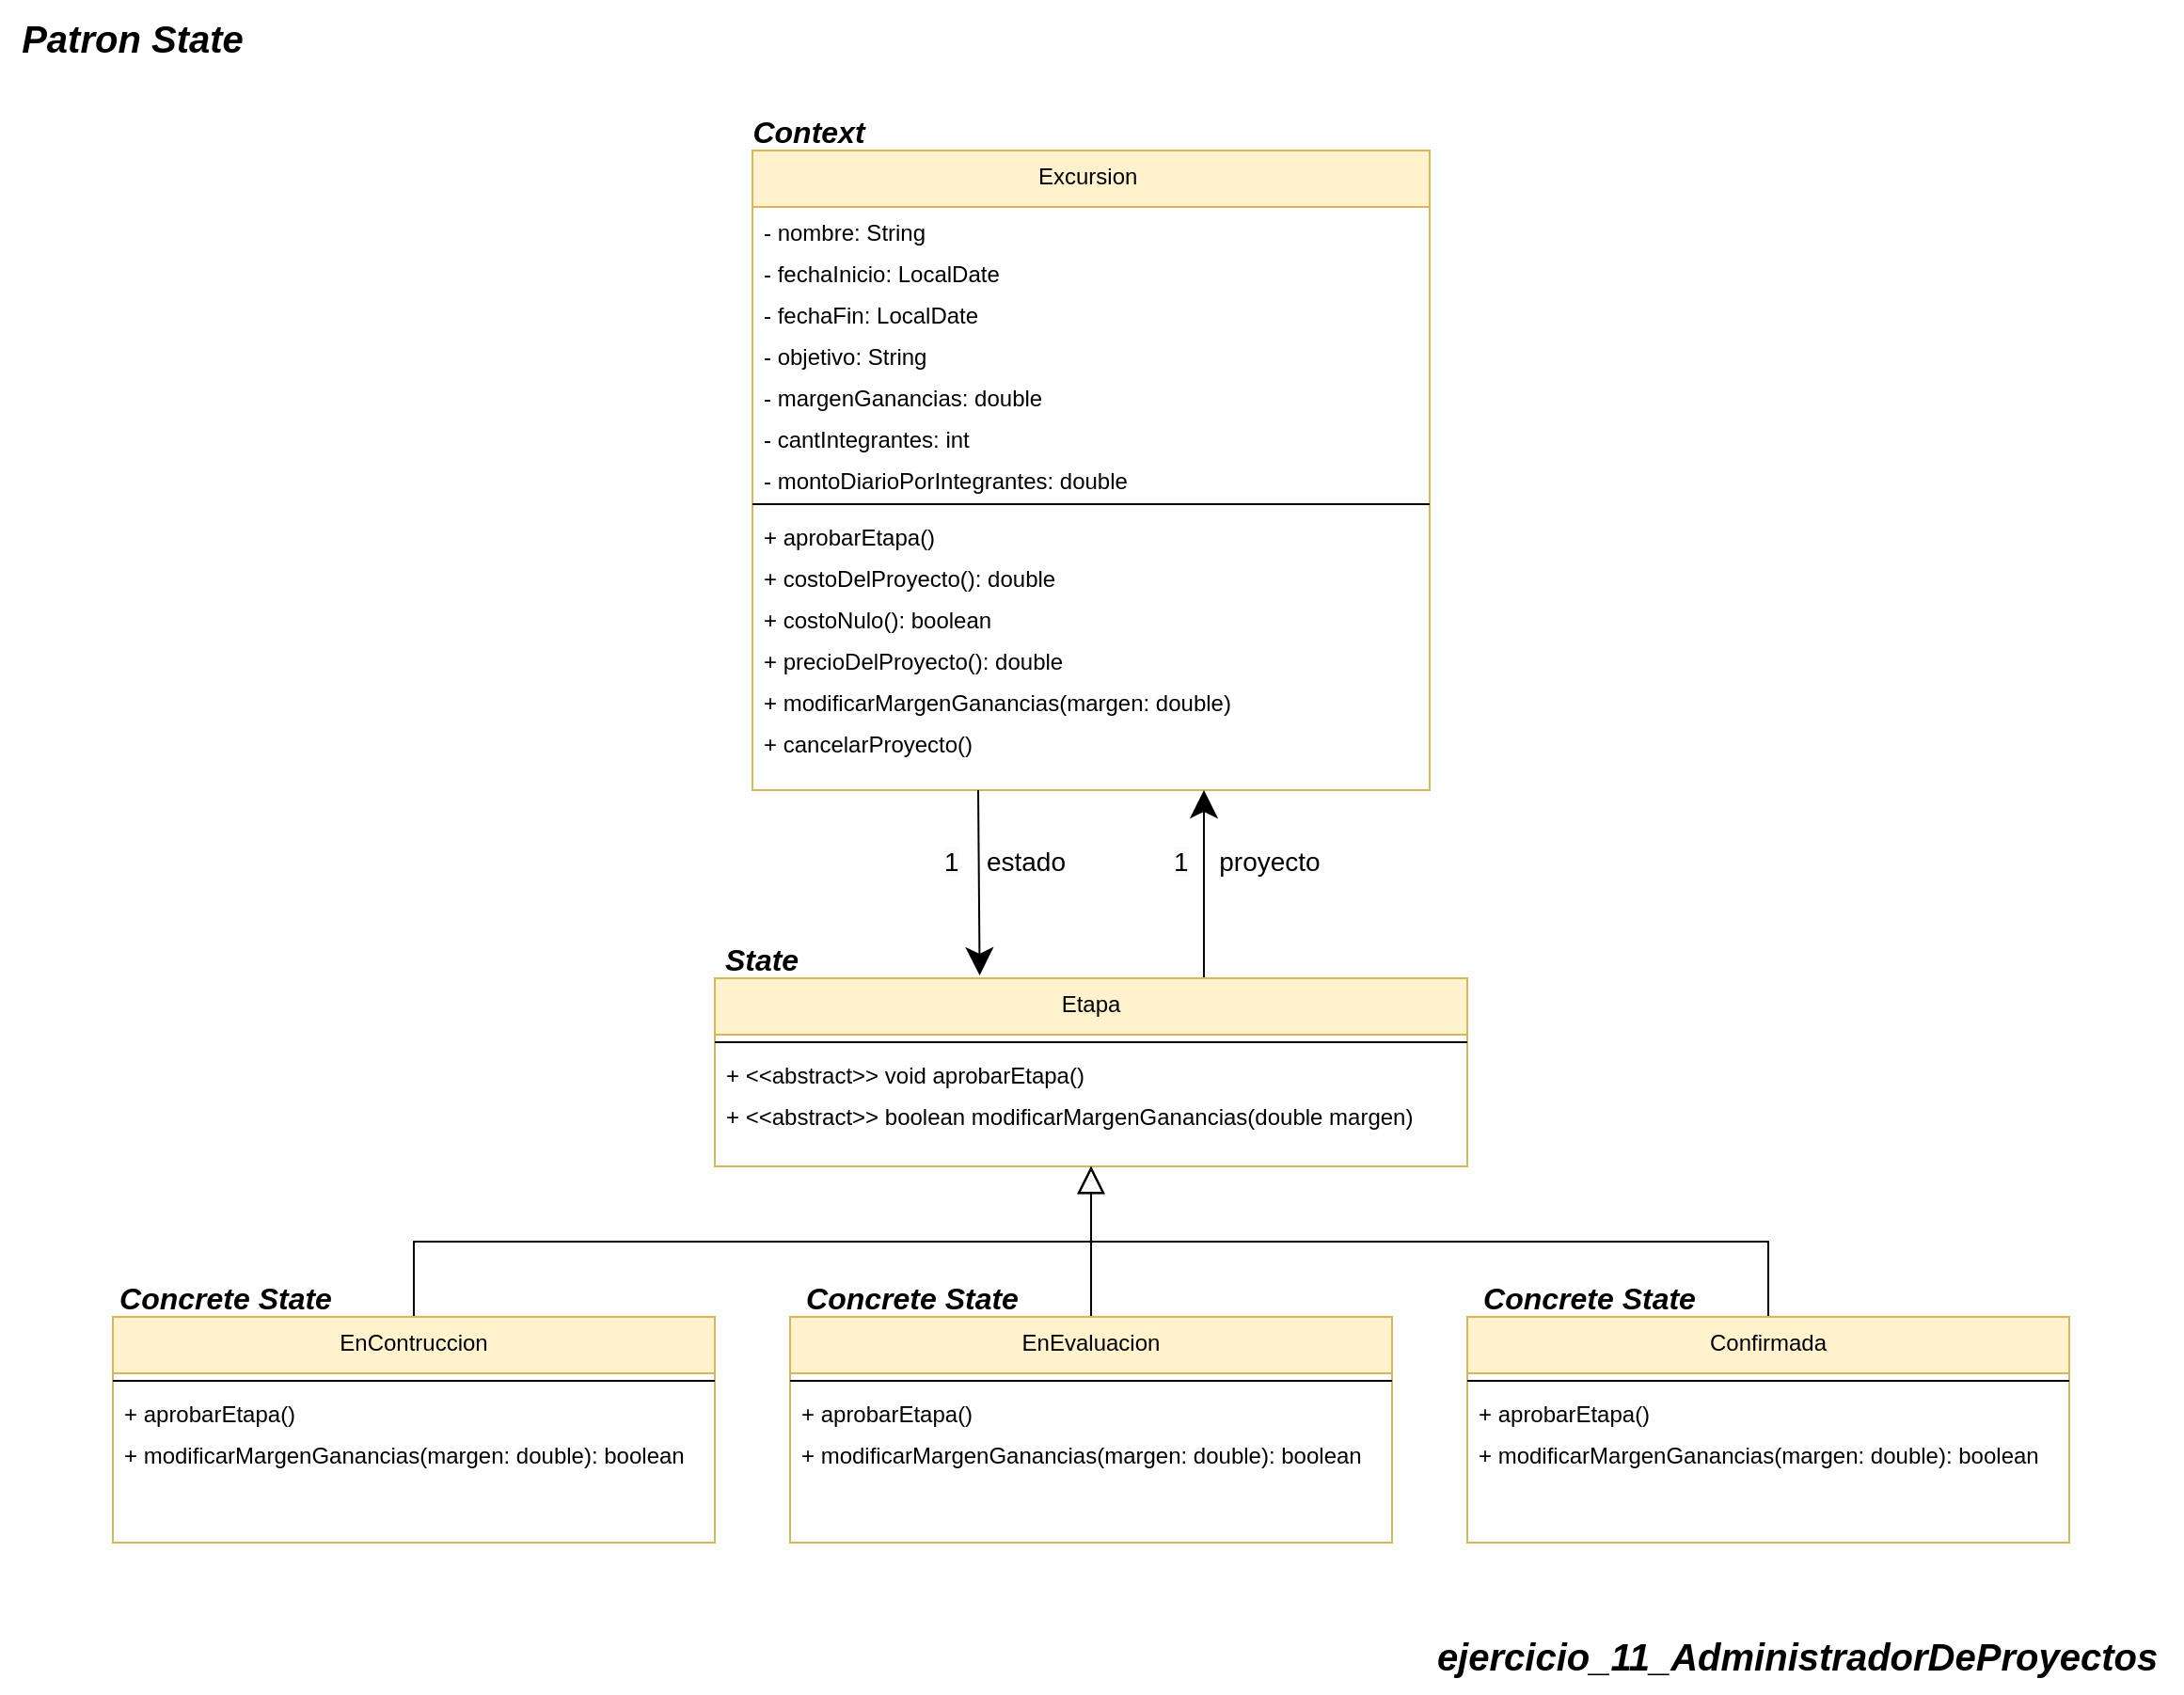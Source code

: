 <mxfile version="24.4.0" type="google">
  <diagram name="Page-1" id="B9a-ZprUISSZMObUXDbv">
    <mxGraphModel grid="1" page="1" gridSize="10" guides="1" tooltips="1" connect="1" arrows="1" fold="1" pageScale="1" pageWidth="850" pageHeight="1100" math="0" shadow="0">
      <root>
        <mxCell id="0" />
        <mxCell id="1" parent="0" />
        <mxCell id="Ix10CHFQ8VX_-DtBF8Sb-17" value="&lt;span style=&quot;font-size: 20px;&quot;&gt;&lt;b&gt;&lt;i&gt;ejercicio_11_AdministradorDeProyectos&lt;/i&gt;&lt;/b&gt;&lt;/span&gt;" style="text;html=1;align=center;verticalAlign=middle;resizable=0;points=[];autosize=1;strokeColor=none;fillColor=none;" vertex="1" parent="1">
          <mxGeometry x="830" y="-2360" width="410" height="40" as="geometry" />
        </mxCell>
        <mxCell id="Ix10CHFQ8VX_-DtBF8Sb-59" value="&lt;font style=&quot;font-size: 16px;&quot;&gt;&lt;b style=&quot;font-size: 16px;&quot;&gt;&lt;i style=&quot;font-size: 16px;&quot;&gt;Concrete State&lt;/i&gt;&lt;/b&gt;&lt;/font&gt;" style="text;html=1;align=center;verticalAlign=middle;whiteSpace=wrap;rounded=0;fontSize=16;" vertex="1" parent="1">
          <mxGeometry x="140" y="-2540" width="120" height="20" as="geometry" />
        </mxCell>
        <mxCell id="Ix10CHFQ8VX_-DtBF8Sb-60" value="&lt;font style=&quot;font-size: 16px;&quot;&gt;&lt;b style=&quot;font-size: 16px;&quot;&gt;&lt;i style=&quot;font-size: 16px;&quot;&gt;State&lt;/i&gt;&lt;/b&gt;&lt;/font&gt;" style="text;html=1;align=center;verticalAlign=middle;whiteSpace=wrap;rounded=0;fontSize=16;" vertex="1" parent="1">
          <mxGeometry x="460" y="-2720" width="50" height="20" as="geometry" />
        </mxCell>
        <mxCell id="Ix10CHFQ8VX_-DtBF8Sb-62" value="Excursion &#xa;" style="swimlane;fontStyle=0;align=center;verticalAlign=top;childLayout=stackLayout;horizontal=1;startSize=30;horizontalStack=0;resizeParent=1;resizeLast=0;collapsible=1;marginBottom=0;rounded=0;shadow=0;strokeWidth=1;fillColor=#fff2cc;strokeColor=#d6b656;" vertex="1" parent="1">
          <mxGeometry x="480" y="-3140" width="360" height="340" as="geometry">
            <mxRectangle x="110" y="-20" width="160" height="26" as="alternateBounds" />
          </mxGeometry>
        </mxCell>
        <mxCell id="Ix10CHFQ8VX_-DtBF8Sb-63" value="- nombre: String" style="text;align=left;verticalAlign=top;spacingLeft=4;spacingRight=4;overflow=hidden;rotatable=0;points=[[0,0.5],[1,0.5]];portConstraint=eastwest;rounded=0;shadow=0;html=0;" vertex="1" parent="Ix10CHFQ8VX_-DtBF8Sb-62">
          <mxGeometry y="30" width="360" height="22" as="geometry" />
        </mxCell>
        <mxCell id="Ix10CHFQ8VX_-DtBF8Sb-64" value="- fechaInicio: LocalDate" style="text;align=left;verticalAlign=top;spacingLeft=4;spacingRight=4;overflow=hidden;rotatable=0;points=[[0,0.5],[1,0.5]];portConstraint=eastwest;rounded=0;shadow=0;html=0;" vertex="1" parent="Ix10CHFQ8VX_-DtBF8Sb-62">
          <mxGeometry y="52" width="360" height="22" as="geometry" />
        </mxCell>
        <mxCell id="Ix10CHFQ8VX_-DtBF8Sb-65" value="- fechaFin: LocalDate" style="text;align=left;verticalAlign=top;spacingLeft=4;spacingRight=4;overflow=hidden;rotatable=0;points=[[0,0.5],[1,0.5]];portConstraint=eastwest;rounded=0;shadow=0;html=0;" vertex="1" parent="Ix10CHFQ8VX_-DtBF8Sb-62">
          <mxGeometry y="74" width="360" height="22" as="geometry" />
        </mxCell>
        <mxCell id="Ix10CHFQ8VX_-DtBF8Sb-66" value="- objetivo: String" style="text;align=left;verticalAlign=top;spacingLeft=4;spacingRight=4;overflow=hidden;rotatable=0;points=[[0,0.5],[1,0.5]];portConstraint=eastwest;rounded=0;shadow=0;html=0;" vertex="1" parent="Ix10CHFQ8VX_-DtBF8Sb-62">
          <mxGeometry y="96" width="360" height="22" as="geometry" />
        </mxCell>
        <mxCell id="Ix10CHFQ8VX_-DtBF8Sb-67" value="- margenGanancias: double" style="text;align=left;verticalAlign=top;spacingLeft=4;spacingRight=4;overflow=hidden;rotatable=0;points=[[0,0.5],[1,0.5]];portConstraint=eastwest;rounded=0;shadow=0;html=0;" vertex="1" parent="Ix10CHFQ8VX_-DtBF8Sb-62">
          <mxGeometry y="118" width="360" height="22" as="geometry" />
        </mxCell>
        <mxCell id="Ix10CHFQ8VX_-DtBF8Sb-68" value="- cantIntegrantes: int" style="text;align=left;verticalAlign=top;spacingLeft=4;spacingRight=4;overflow=hidden;rotatable=0;points=[[0,0.5],[1,0.5]];portConstraint=eastwest;rounded=0;shadow=0;html=0;" vertex="1" parent="Ix10CHFQ8VX_-DtBF8Sb-62">
          <mxGeometry y="140" width="360" height="22" as="geometry" />
        </mxCell>
        <mxCell id="Ix10CHFQ8VX_-DtBF8Sb-69" value="- montoDiarioPorIntegrantes: double" style="text;align=left;verticalAlign=top;spacingLeft=4;spacingRight=4;overflow=hidden;rotatable=0;points=[[0,0.5],[1,0.5]];portConstraint=eastwest;rounded=0;shadow=0;html=0;" vertex="1" parent="Ix10CHFQ8VX_-DtBF8Sb-62">
          <mxGeometry y="162" width="360" height="22" as="geometry" />
        </mxCell>
        <mxCell id="Ix10CHFQ8VX_-DtBF8Sb-70" value="" style="line;html=1;strokeWidth=1;align=left;verticalAlign=middle;spacingTop=-1;spacingLeft=3;spacingRight=3;rotatable=0;labelPosition=right;points=[];portConstraint=eastwest;" vertex="1" parent="Ix10CHFQ8VX_-DtBF8Sb-62">
          <mxGeometry y="184" width="360" height="8" as="geometry" />
        </mxCell>
        <mxCell id="Ix10CHFQ8VX_-DtBF8Sb-71" value="+ aprobarEtapa()" style="text;align=left;verticalAlign=top;spacingLeft=4;spacingRight=4;overflow=hidden;rotatable=0;points=[[0,0.5],[1,0.5]];portConstraint=eastwest;rounded=0;shadow=0;html=0;" vertex="1" parent="Ix10CHFQ8VX_-DtBF8Sb-62">
          <mxGeometry y="192" width="360" height="22" as="geometry" />
        </mxCell>
        <mxCell id="Ix10CHFQ8VX_-DtBF8Sb-72" value="+ costoDelProyecto(): double" style="text;align=left;verticalAlign=top;spacingLeft=4;spacingRight=4;overflow=hidden;rotatable=0;points=[[0,0.5],[1,0.5]];portConstraint=eastwest;rounded=0;shadow=0;html=0;" vertex="1" parent="Ix10CHFQ8VX_-DtBF8Sb-62">
          <mxGeometry y="214" width="360" height="22" as="geometry" />
        </mxCell>
        <mxCell id="Ix10CHFQ8VX_-DtBF8Sb-73" value="+ costoNulo(): boolean" style="text;align=left;verticalAlign=top;spacingLeft=4;spacingRight=4;overflow=hidden;rotatable=0;points=[[0,0.5],[1,0.5]];portConstraint=eastwest;rounded=0;shadow=0;html=0;" vertex="1" parent="Ix10CHFQ8VX_-DtBF8Sb-62">
          <mxGeometry y="236" width="360" height="22" as="geometry" />
        </mxCell>
        <mxCell id="Ix10CHFQ8VX_-DtBF8Sb-75" value="+ precioDelProyecto(): double" style="text;align=left;verticalAlign=top;spacingLeft=4;spacingRight=4;overflow=hidden;rotatable=0;points=[[0,0.5],[1,0.5]];portConstraint=eastwest;rounded=0;shadow=0;html=0;" vertex="1" parent="Ix10CHFQ8VX_-DtBF8Sb-62">
          <mxGeometry y="258" width="360" height="22" as="geometry" />
        </mxCell>
        <mxCell id="Ix10CHFQ8VX_-DtBF8Sb-76" value="+ modificarMargenGanancias(margen: double)" style="text;align=left;verticalAlign=top;spacingLeft=4;spacingRight=4;overflow=hidden;rotatable=0;points=[[0,0.5],[1,0.5]];portConstraint=eastwest;rounded=0;shadow=0;html=0;" vertex="1" parent="Ix10CHFQ8VX_-DtBF8Sb-62">
          <mxGeometry y="280" width="360" height="22" as="geometry" />
        </mxCell>
        <mxCell id="Ix10CHFQ8VX_-DtBF8Sb-77" value="+ cancelarProyecto()" style="text;align=left;verticalAlign=top;spacingLeft=4;spacingRight=4;overflow=hidden;rotatable=0;points=[[0,0.5],[1,0.5]];portConstraint=eastwest;rounded=0;shadow=0;html=0;" vertex="1" parent="Ix10CHFQ8VX_-DtBF8Sb-62">
          <mxGeometry y="302" width="360" height="22" as="geometry" />
        </mxCell>
        <mxCell id="Ix10CHFQ8VX_-DtBF8Sb-95" style="edgeStyle=orthogonalEdgeStyle;rounded=0;orthogonalLoop=1;jettySize=auto;html=1;endSize=12;startSize=12;" edge="1" parent="1" source="Ix10CHFQ8VX_-DtBF8Sb-80" target="Ix10CHFQ8VX_-DtBF8Sb-62">
          <mxGeometry relative="1" as="geometry">
            <Array as="points">
              <mxPoint x="720" y="-2760" />
              <mxPoint x="720" y="-2760" />
            </Array>
          </mxGeometry>
        </mxCell>
        <mxCell id="Ix10CHFQ8VX_-DtBF8Sb-80" value="Etapa&#xa;" style="swimlane;fontStyle=0;align=center;verticalAlign=top;childLayout=stackLayout;horizontal=1;startSize=30;horizontalStack=0;resizeParent=1;resizeLast=0;collapsible=1;marginBottom=0;rounded=0;shadow=0;strokeWidth=1;fillColor=#fff2cc;strokeColor=#d6b656;" vertex="1" parent="1">
          <mxGeometry x="460" y="-2700" width="400" height="100" as="geometry">
            <mxRectangle x="110" y="-20" width="160" height="26" as="alternateBounds" />
          </mxGeometry>
        </mxCell>
        <mxCell id="Ix10CHFQ8VX_-DtBF8Sb-88" value="" style="line;html=1;strokeWidth=1;align=left;verticalAlign=middle;spacingTop=-1;spacingLeft=3;spacingRight=3;rotatable=0;labelPosition=right;points=[];portConstraint=eastwest;" vertex="1" parent="Ix10CHFQ8VX_-DtBF8Sb-80">
          <mxGeometry y="30" width="400" height="8" as="geometry" />
        </mxCell>
        <mxCell id="Ix10CHFQ8VX_-DtBF8Sb-93" value="+ &lt;&lt;abstract&gt;&gt; void aprobarEtapa()" style="text;align=left;verticalAlign=top;spacingLeft=4;spacingRight=4;overflow=hidden;rotatable=0;points=[[0,0.5],[1,0.5]];portConstraint=eastwest;rounded=0;shadow=0;html=0;" vertex="1" parent="Ix10CHFQ8VX_-DtBF8Sb-80">
          <mxGeometry y="38" width="400" height="22" as="geometry" />
        </mxCell>
        <mxCell id="Ix10CHFQ8VX_-DtBF8Sb-94" value="+ &lt;&lt;abstract&gt;&gt; boolean modificarMargenGanancias(double margen)" style="text;align=left;verticalAlign=top;spacingLeft=4;spacingRight=4;overflow=hidden;rotatable=0;points=[[0,0.5],[1,0.5]];portConstraint=eastwest;rounded=0;shadow=0;html=0;" vertex="1" parent="Ix10CHFQ8VX_-DtBF8Sb-80">
          <mxGeometry y="60" width="400" height="22" as="geometry" />
        </mxCell>
        <mxCell id="Ix10CHFQ8VX_-DtBF8Sb-96" style="edgeStyle=orthogonalEdgeStyle;rounded=0;orthogonalLoop=1;jettySize=auto;html=1;entryX=0.352;entryY=-0.015;entryDx=0;entryDy=0;entryPerimeter=0;endSize=12;startSize=12;" edge="1" parent="1" target="Ix10CHFQ8VX_-DtBF8Sb-80">
          <mxGeometry relative="1" as="geometry">
            <mxPoint x="600" y="-2800" as="sourcePoint" />
            <mxPoint x="610" y="-2820" as="targetPoint" />
            <Array as="points">
              <mxPoint x="601" y="-2800" />
            </Array>
          </mxGeometry>
        </mxCell>
        <mxCell id="Ix10CHFQ8VX_-DtBF8Sb-97" value="proyecto" style="text;html=1;align=center;verticalAlign=middle;whiteSpace=wrap;rounded=0;fontSize=14;" vertex="1" parent="1">
          <mxGeometry x="720" y="-2770" width="70" height="15" as="geometry" />
        </mxCell>
        <mxCell id="Ix10CHFQ8VX_-DtBF8Sb-98" value="&lt;span style=&quot;color: rgb(0, 0, 0); font-family: Helvetica; font-size: 14px; font-style: normal; font-variant-ligatures: normal; font-variant-caps: normal; font-weight: 400; letter-spacing: normal; orphans: 2; text-align: center; text-indent: 0px; text-transform: none; widows: 2; word-spacing: 0px; -webkit-text-stroke-width: 0px; white-space: normal; background-color: rgb(251, 251, 251); text-decoration-thickness: initial; text-decoration-style: initial; text-decoration-color: initial; display: inline !important; float: none;&quot;&gt;1&lt;/span&gt;" style="text;whiteSpace=wrap;html=1;" vertex="1" parent="1">
          <mxGeometry x="702.25" y="-2777.5" width="17.75" height="30" as="geometry" />
        </mxCell>
        <mxCell id="Ix10CHFQ8VX_-DtBF8Sb-101" value="estado" style="text;html=1;align=center;verticalAlign=middle;whiteSpace=wrap;rounded=0;fontSize=14;" vertex="1" parent="1">
          <mxGeometry x="591.25" y="-2770" width="68.75" height="15" as="geometry" />
        </mxCell>
        <mxCell id="Ix10CHFQ8VX_-DtBF8Sb-102" value="&lt;span style=&quot;color: rgb(0, 0, 0); font-family: Helvetica; font-size: 14px; font-style: normal; font-variant-ligatures: normal; font-variant-caps: normal; font-weight: 400; letter-spacing: normal; orphans: 2; text-align: center; text-indent: 0px; text-transform: none; widows: 2; word-spacing: 0px; -webkit-text-stroke-width: 0px; white-space: normal; background-color: rgb(251, 251, 251); text-decoration-thickness: initial; text-decoration-style: initial; text-decoration-color: initial; display: inline !important; float: none;&quot;&gt;1&lt;/span&gt;" style="text;whiteSpace=wrap;html=1;" vertex="1" parent="1">
          <mxGeometry x="580" y="-2777.5" width="16.5" height="30" as="geometry" />
        </mxCell>
        <mxCell id="Ix10CHFQ8VX_-DtBF8Sb-119" style="edgeStyle=orthogonalEdgeStyle;rounded=0;orthogonalLoop=1;jettySize=auto;html=1;endSize=12;startSize=12;endArrow=block;endFill=0;" edge="1" parent="1" source="Ix10CHFQ8VX_-DtBF8Sb-104" target="Ix10CHFQ8VX_-DtBF8Sb-80">
          <mxGeometry relative="1" as="geometry">
            <Array as="points">
              <mxPoint x="300" y="-2560" />
              <mxPoint x="660" y="-2560" />
            </Array>
          </mxGeometry>
        </mxCell>
        <mxCell id="Ix10CHFQ8VX_-DtBF8Sb-104" value="EnContruccion&#xa;" style="swimlane;fontStyle=0;align=center;verticalAlign=top;childLayout=stackLayout;horizontal=1;startSize=30;horizontalStack=0;resizeParent=1;resizeLast=0;collapsible=1;marginBottom=0;rounded=0;shadow=0;strokeWidth=1;fillColor=#fff2cc;strokeColor=#d6b656;" vertex="1" parent="1">
          <mxGeometry x="140" y="-2520" width="320" height="120" as="geometry">
            <mxRectangle x="110" y="-20" width="160" height="26" as="alternateBounds" />
          </mxGeometry>
        </mxCell>
        <mxCell id="Ix10CHFQ8VX_-DtBF8Sb-106" value="" style="line;html=1;strokeWidth=1;align=left;verticalAlign=middle;spacingTop=-1;spacingLeft=3;spacingRight=3;rotatable=0;labelPosition=right;points=[];portConstraint=eastwest;" vertex="1" parent="Ix10CHFQ8VX_-DtBF8Sb-104">
          <mxGeometry y="30" width="320" height="8" as="geometry" />
        </mxCell>
        <mxCell id="Ix10CHFQ8VX_-DtBF8Sb-107" value="+ aprobarEtapa()" style="text;align=left;verticalAlign=top;spacingLeft=4;spacingRight=4;overflow=hidden;rotatable=0;points=[[0,0.5],[1,0.5]];portConstraint=eastwest;rounded=0;shadow=0;html=0;" vertex="1" parent="Ix10CHFQ8VX_-DtBF8Sb-104">
          <mxGeometry y="38" width="320" height="22" as="geometry" />
        </mxCell>
        <mxCell id="Ix10CHFQ8VX_-DtBF8Sb-108" value="+ modificarMargenGanancias(margen: double): boolean" style="text;align=left;verticalAlign=top;spacingLeft=4;spacingRight=4;overflow=hidden;rotatable=0;points=[[0,0.5],[1,0.5]];portConstraint=eastwest;rounded=0;shadow=0;html=0;" vertex="1" parent="Ix10CHFQ8VX_-DtBF8Sb-104">
          <mxGeometry y="60" width="320" height="22" as="geometry" />
        </mxCell>
        <mxCell id="Ix10CHFQ8VX_-DtBF8Sb-120" style="edgeStyle=orthogonalEdgeStyle;rounded=0;orthogonalLoop=1;jettySize=auto;html=1;endSize=12;startSize=12;endArrow=block;endFill=0;" edge="1" parent="1" source="Ix10CHFQ8VX_-DtBF8Sb-109" target="Ix10CHFQ8VX_-DtBF8Sb-80">
          <mxGeometry relative="1" as="geometry" />
        </mxCell>
        <mxCell id="Ix10CHFQ8VX_-DtBF8Sb-109" value="EnEvaluacion" style="swimlane;fontStyle=0;align=center;verticalAlign=top;childLayout=stackLayout;horizontal=1;startSize=30;horizontalStack=0;resizeParent=1;resizeLast=0;collapsible=1;marginBottom=0;rounded=0;shadow=0;strokeWidth=1;fillColor=#fff2cc;strokeColor=#d6b656;" vertex="1" parent="1">
          <mxGeometry x="500" y="-2520" width="320" height="120" as="geometry">
            <mxRectangle x="110" y="-20" width="160" height="26" as="alternateBounds" />
          </mxGeometry>
        </mxCell>
        <mxCell id="Ix10CHFQ8VX_-DtBF8Sb-111" value="" style="line;html=1;strokeWidth=1;align=left;verticalAlign=middle;spacingTop=-1;spacingLeft=3;spacingRight=3;rotatable=0;labelPosition=right;points=[];portConstraint=eastwest;" vertex="1" parent="Ix10CHFQ8VX_-DtBF8Sb-109">
          <mxGeometry y="30" width="320" height="8" as="geometry" />
        </mxCell>
        <mxCell id="Ix10CHFQ8VX_-DtBF8Sb-112" value="+ aprobarEtapa()" style="text;align=left;verticalAlign=top;spacingLeft=4;spacingRight=4;overflow=hidden;rotatable=0;points=[[0,0.5],[1,0.5]];portConstraint=eastwest;rounded=0;shadow=0;html=0;" vertex="1" parent="Ix10CHFQ8VX_-DtBF8Sb-109">
          <mxGeometry y="38" width="320" height="22" as="geometry" />
        </mxCell>
        <mxCell id="Ix10CHFQ8VX_-DtBF8Sb-113" value="+ modificarMargenGanancias(margen: double): boolean" style="text;align=left;verticalAlign=top;spacingLeft=4;spacingRight=4;overflow=hidden;rotatable=0;points=[[0,0.5],[1,0.5]];portConstraint=eastwest;rounded=0;shadow=0;html=0;" vertex="1" parent="Ix10CHFQ8VX_-DtBF8Sb-109">
          <mxGeometry y="60" width="320" height="22" as="geometry" />
        </mxCell>
        <mxCell id="Ix10CHFQ8VX_-DtBF8Sb-121" style="edgeStyle=orthogonalEdgeStyle;rounded=0;orthogonalLoop=1;jettySize=auto;html=1;endSize=12;startSize=12;endArrow=block;endFill=0;" edge="1" parent="1" source="Ix10CHFQ8VX_-DtBF8Sb-114" target="Ix10CHFQ8VX_-DtBF8Sb-80">
          <mxGeometry relative="1" as="geometry">
            <Array as="points">
              <mxPoint x="1020" y="-2560" />
              <mxPoint x="660" y="-2560" />
            </Array>
          </mxGeometry>
        </mxCell>
        <mxCell id="Ix10CHFQ8VX_-DtBF8Sb-114" value="Confirmada" style="swimlane;fontStyle=0;align=center;verticalAlign=top;childLayout=stackLayout;horizontal=1;startSize=30;horizontalStack=0;resizeParent=1;resizeLast=0;collapsible=1;marginBottom=0;rounded=0;shadow=0;strokeWidth=1;fillColor=#fff2cc;strokeColor=#d6b656;" vertex="1" parent="1">
          <mxGeometry x="860" y="-2520" width="320" height="120" as="geometry">
            <mxRectangle x="110" y="-20" width="160" height="26" as="alternateBounds" />
          </mxGeometry>
        </mxCell>
        <mxCell id="Ix10CHFQ8VX_-DtBF8Sb-116" value="" style="line;html=1;strokeWidth=1;align=left;verticalAlign=middle;spacingTop=-1;spacingLeft=3;spacingRight=3;rotatable=0;labelPosition=right;points=[];portConstraint=eastwest;" vertex="1" parent="Ix10CHFQ8VX_-DtBF8Sb-114">
          <mxGeometry y="30" width="320" height="8" as="geometry" />
        </mxCell>
        <mxCell id="Ix10CHFQ8VX_-DtBF8Sb-117" value="+ aprobarEtapa()" style="text;align=left;verticalAlign=top;spacingLeft=4;spacingRight=4;overflow=hidden;rotatable=0;points=[[0,0.5],[1,0.5]];portConstraint=eastwest;rounded=0;shadow=0;html=0;" vertex="1" parent="Ix10CHFQ8VX_-DtBF8Sb-114">
          <mxGeometry y="38" width="320" height="22" as="geometry" />
        </mxCell>
        <mxCell id="Ix10CHFQ8VX_-DtBF8Sb-118" value="+ modificarMargenGanancias(margen: double): boolean" style="text;align=left;verticalAlign=top;spacingLeft=4;spacingRight=4;overflow=hidden;rotatable=0;points=[[0,0.5],[1,0.5]];portConstraint=eastwest;rounded=0;shadow=0;html=0;" vertex="1" parent="Ix10CHFQ8VX_-DtBF8Sb-114">
          <mxGeometry y="60" width="320" height="22" as="geometry" />
        </mxCell>
        <mxCell id="Ix10CHFQ8VX_-DtBF8Sb-122" value="&lt;font style=&quot;font-size: 16px;&quot;&gt;&lt;b style=&quot;font-size: 16px;&quot;&gt;&lt;i style=&quot;font-size: 16px;&quot;&gt;Context&lt;/i&gt;&lt;/b&gt;&lt;/font&gt;" style="text;html=1;align=center;verticalAlign=middle;whiteSpace=wrap;rounded=0;fontSize=16;" vertex="1" parent="1">
          <mxGeometry x="480" y="-3160" width="60" height="20" as="geometry" />
        </mxCell>
        <mxCell id="Ix10CHFQ8VX_-DtBF8Sb-125" value="&lt;font style=&quot;font-size: 16px;&quot;&gt;&lt;b style=&quot;font-size: 16px;&quot;&gt;&lt;i style=&quot;font-size: 16px;&quot;&gt;Concrete State&lt;/i&gt;&lt;/b&gt;&lt;/font&gt;" style="text;html=1;align=center;verticalAlign=middle;whiteSpace=wrap;rounded=0;fontSize=16;" vertex="1" parent="1">
          <mxGeometry x="500" y="-2540" width="130" height="20" as="geometry" />
        </mxCell>
        <mxCell id="Ix10CHFQ8VX_-DtBF8Sb-126" value="&lt;font style=&quot;font-size: 16px;&quot;&gt;&lt;b style=&quot;font-size: 16px;&quot;&gt;&lt;i style=&quot;font-size: 16px;&quot;&gt;Concrete State&lt;/i&gt;&lt;/b&gt;&lt;/font&gt;" style="text;html=1;align=center;verticalAlign=middle;whiteSpace=wrap;rounded=0;fontSize=16;" vertex="1" parent="1">
          <mxGeometry x="860" y="-2540" width="130" height="20" as="geometry" />
        </mxCell>
        <mxCell id="Ix10CHFQ8VX_-DtBF8Sb-127" value="&lt;b style=&quot;&quot;&gt;&lt;i&gt;&lt;font style=&quot;font-size: 20px;&quot;&gt;Patron State&lt;/font&gt;&lt;/i&gt;&lt;/b&gt;" style="text;html=1;align=center;verticalAlign=middle;resizable=0;points=[];autosize=1;strokeColor=none;fillColor=none;" vertex="1" parent="1">
          <mxGeometry x="80" y="-3220" width="140" height="40" as="geometry" />
        </mxCell>
      </root>
    </mxGraphModel>
  </diagram>
</mxfile>
